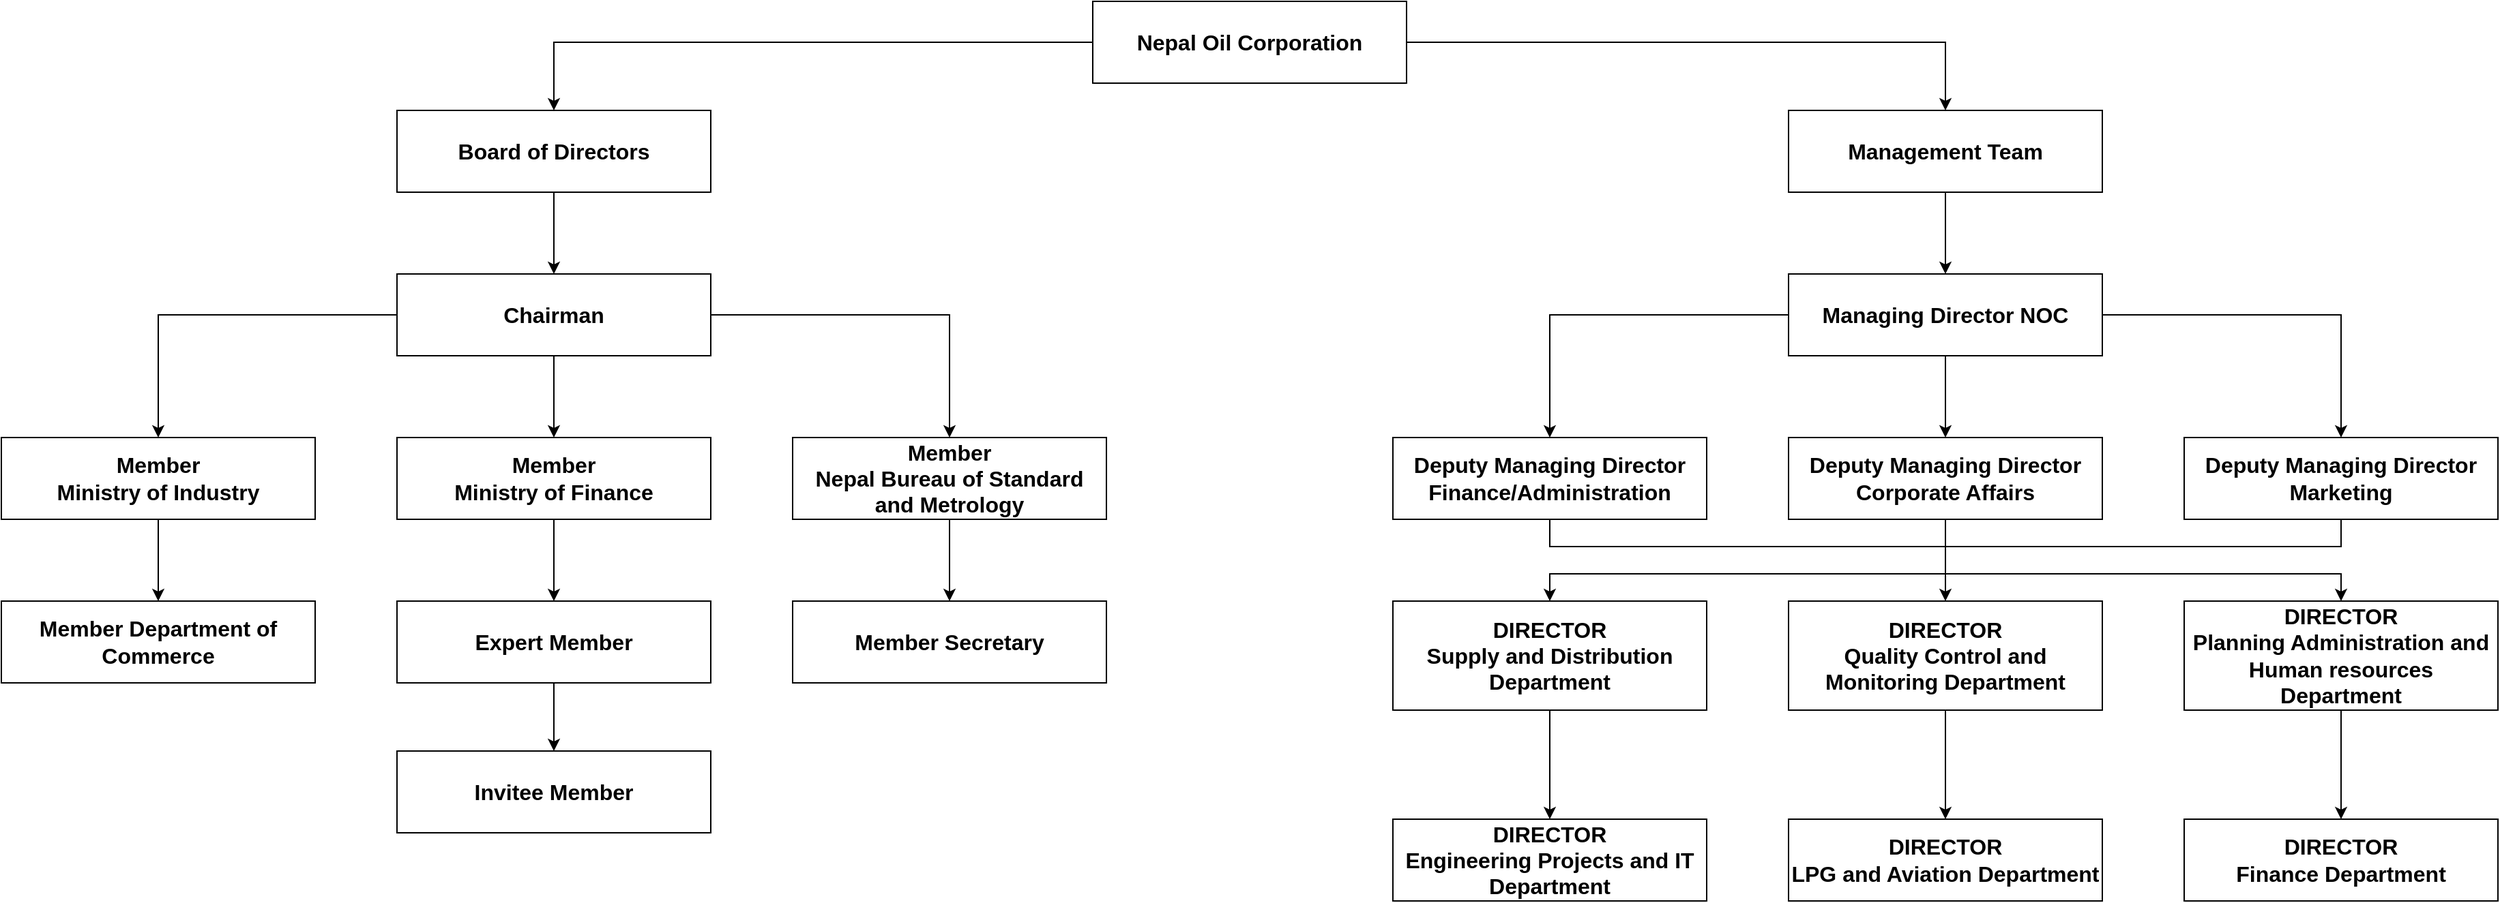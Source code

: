 <mxfile version="24.5.3" type="device">
  <diagram name="Organizational Hierarchy" id="0">
    <mxGraphModel dx="2584" dy="2248" grid="1" gridSize="10" guides="1" tooltips="1" connect="1" arrows="1" fold="1" page="0" pageScale="1" pageWidth="850" pageHeight="1100" math="0" shadow="0">
      <root>
        <mxCell id="0" />
        <mxCell id="1" parent="0" />
        <mxCell id="irtDXfVfJg5i0yZjALqy-66" style="edgeStyle=orthogonalEdgeStyle;rounded=0;orthogonalLoop=1;jettySize=auto;html=1;exitX=0.5;exitY=1;exitDx=0;exitDy=0;entryX=0.5;entryY=0;entryDx=0;entryDy=0;" edge="1" parent="1" source="irtDXfVfJg5i0yZjALqy-5" target="irtDXfVfJg5i0yZjALqy-46">
          <mxGeometry relative="1" as="geometry" />
        </mxCell>
        <mxCell id="irtDXfVfJg5i0yZjALqy-5" value="&lt;font size=&quot;1&quot; style=&quot;&quot;&gt;&lt;b style=&quot;font-size: 16px;&quot;&gt;Board of Directors&lt;/b&gt;&lt;/font&gt;" style="rounded=0;whiteSpace=wrap;html=1;" vertex="1" parent="1">
          <mxGeometry x="140" y="-1040" width="230" height="60" as="geometry" />
        </mxCell>
        <mxCell id="irtDXfVfJg5i0yZjALqy-64" style="edgeStyle=orthogonalEdgeStyle;rounded=0;orthogonalLoop=1;jettySize=auto;html=1;exitX=0;exitY=0.5;exitDx=0;exitDy=0;entryX=0.5;entryY=0;entryDx=0;entryDy=0;" edge="1" parent="1" source="irtDXfVfJg5i0yZjALqy-44" target="irtDXfVfJg5i0yZjALqy-5">
          <mxGeometry relative="1" as="geometry" />
        </mxCell>
        <mxCell id="irtDXfVfJg5i0yZjALqy-65" style="edgeStyle=orthogonalEdgeStyle;rounded=0;orthogonalLoop=1;jettySize=auto;html=1;exitX=1;exitY=0.5;exitDx=0;exitDy=0;entryX=0.5;entryY=0;entryDx=0;entryDy=0;" edge="1" parent="1" source="irtDXfVfJg5i0yZjALqy-44" target="irtDXfVfJg5i0yZjALqy-45">
          <mxGeometry relative="1" as="geometry" />
        </mxCell>
        <mxCell id="irtDXfVfJg5i0yZjALqy-44" value="&lt;font size=&quot;1&quot; style=&quot;&quot;&gt;&lt;b style=&quot;font-size: 16px;&quot;&gt;Nepal Oil Corporation&lt;/b&gt;&lt;/font&gt;" style="rounded=0;whiteSpace=wrap;html=1;" vertex="1" parent="1">
          <mxGeometry x="650" y="-1120" width="230" height="60" as="geometry" />
        </mxCell>
        <mxCell id="irtDXfVfJg5i0yZjALqy-75" style="edgeStyle=orthogonalEdgeStyle;rounded=0;orthogonalLoop=1;jettySize=auto;html=1;exitX=0.5;exitY=1;exitDx=0;exitDy=0;entryX=0.5;entryY=0;entryDx=0;entryDy=0;" edge="1" parent="1" source="irtDXfVfJg5i0yZjALqy-45" target="irtDXfVfJg5i0yZjALqy-47">
          <mxGeometry relative="1" as="geometry" />
        </mxCell>
        <mxCell id="irtDXfVfJg5i0yZjALqy-45" value="&lt;font size=&quot;1&quot; style=&quot;&quot;&gt;&lt;b style=&quot;font-size: 16px;&quot;&gt;Management Team&lt;/b&gt;&lt;/font&gt;" style="rounded=0;whiteSpace=wrap;html=1;" vertex="1" parent="1">
          <mxGeometry x="1160" y="-1040" width="230" height="60" as="geometry" />
        </mxCell>
        <mxCell id="irtDXfVfJg5i0yZjALqy-67" style="edgeStyle=orthogonalEdgeStyle;rounded=0;orthogonalLoop=1;jettySize=auto;html=1;exitX=0;exitY=0.5;exitDx=0;exitDy=0;entryX=0.5;entryY=0;entryDx=0;entryDy=0;" edge="1" parent="1" source="irtDXfVfJg5i0yZjALqy-46" target="irtDXfVfJg5i0yZjALqy-49">
          <mxGeometry relative="1" as="geometry" />
        </mxCell>
        <mxCell id="irtDXfVfJg5i0yZjALqy-68" style="edgeStyle=orthogonalEdgeStyle;rounded=0;orthogonalLoop=1;jettySize=auto;html=1;exitX=0.5;exitY=1;exitDx=0;exitDy=0;entryX=0.5;entryY=0;entryDx=0;entryDy=0;" edge="1" parent="1" source="irtDXfVfJg5i0yZjALqy-46" target="irtDXfVfJg5i0yZjALqy-48">
          <mxGeometry relative="1" as="geometry" />
        </mxCell>
        <mxCell id="irtDXfVfJg5i0yZjALqy-69" style="edgeStyle=orthogonalEdgeStyle;rounded=0;orthogonalLoop=1;jettySize=auto;html=1;exitX=1;exitY=0.5;exitDx=0;exitDy=0;entryX=0.5;entryY=0;entryDx=0;entryDy=0;" edge="1" parent="1" source="irtDXfVfJg5i0yZjALqy-46" target="irtDXfVfJg5i0yZjALqy-50">
          <mxGeometry relative="1" as="geometry" />
        </mxCell>
        <mxCell id="irtDXfVfJg5i0yZjALqy-46" value="&lt;font size=&quot;1&quot; style=&quot;&quot;&gt;&lt;b style=&quot;font-size: 16px;&quot;&gt;Chairman&lt;/b&gt;&lt;/font&gt;" style="rounded=0;whiteSpace=wrap;html=1;" vertex="1" parent="1">
          <mxGeometry x="140" y="-920" width="230" height="60" as="geometry" />
        </mxCell>
        <mxCell id="irtDXfVfJg5i0yZjALqy-76" style="edgeStyle=orthogonalEdgeStyle;rounded=0;orthogonalLoop=1;jettySize=auto;html=1;exitX=0;exitY=0.5;exitDx=0;exitDy=0;entryX=0.5;entryY=0;entryDx=0;entryDy=0;" edge="1" parent="1" source="irtDXfVfJg5i0yZjALqy-47" target="irtDXfVfJg5i0yZjALqy-56">
          <mxGeometry relative="1" as="geometry" />
        </mxCell>
        <mxCell id="irtDXfVfJg5i0yZjALqy-77" style="edgeStyle=orthogonalEdgeStyle;rounded=0;orthogonalLoop=1;jettySize=auto;html=1;exitX=0.5;exitY=1;exitDx=0;exitDy=0;entryX=0.5;entryY=0;entryDx=0;entryDy=0;" edge="1" parent="1" source="irtDXfVfJg5i0yZjALqy-47" target="irtDXfVfJg5i0yZjALqy-55">
          <mxGeometry relative="1" as="geometry" />
        </mxCell>
        <mxCell id="irtDXfVfJg5i0yZjALqy-78" style="edgeStyle=orthogonalEdgeStyle;rounded=0;orthogonalLoop=1;jettySize=auto;html=1;exitX=1;exitY=0.5;exitDx=0;exitDy=0;entryX=0.5;entryY=0;entryDx=0;entryDy=0;" edge="1" parent="1" source="irtDXfVfJg5i0yZjALqy-47" target="irtDXfVfJg5i0yZjALqy-57">
          <mxGeometry relative="1" as="geometry" />
        </mxCell>
        <mxCell id="irtDXfVfJg5i0yZjALqy-47" value="&lt;font size=&quot;1&quot; style=&quot;&quot;&gt;&lt;b style=&quot;font-size: 16px;&quot;&gt;Managing Director NOC&lt;/b&gt;&lt;/font&gt;" style="rounded=0;whiteSpace=wrap;html=1;" vertex="1" parent="1">
          <mxGeometry x="1160" y="-920" width="230" height="60" as="geometry" />
        </mxCell>
        <mxCell id="irtDXfVfJg5i0yZjALqy-71" style="edgeStyle=orthogonalEdgeStyle;rounded=0;orthogonalLoop=1;jettySize=auto;html=1;exitX=0.5;exitY=1;exitDx=0;exitDy=0;entryX=0.5;entryY=0;entryDx=0;entryDy=0;" edge="1" parent="1" source="irtDXfVfJg5i0yZjALqy-48" target="irtDXfVfJg5i0yZjALqy-51">
          <mxGeometry relative="1" as="geometry" />
        </mxCell>
        <mxCell id="irtDXfVfJg5i0yZjALqy-48" value="&lt;font style=&quot;font-size: 16px;&quot;&gt;&lt;b&gt;Member&lt;/b&gt;&lt;/font&gt;&lt;div style=&quot;font-size: 16px;&quot;&gt;&lt;font style=&quot;font-size: 16px;&quot;&gt;&lt;b&gt;Ministry of Finance&lt;/b&gt;&lt;/font&gt;&lt;/div&gt;" style="rounded=0;whiteSpace=wrap;html=1;" vertex="1" parent="1">
          <mxGeometry x="140" y="-800" width="230" height="60" as="geometry" />
        </mxCell>
        <mxCell id="irtDXfVfJg5i0yZjALqy-70" style="edgeStyle=orthogonalEdgeStyle;rounded=0;orthogonalLoop=1;jettySize=auto;html=1;exitX=0.5;exitY=1;exitDx=0;exitDy=0;entryX=0.5;entryY=0;entryDx=0;entryDy=0;" edge="1" parent="1" source="irtDXfVfJg5i0yZjALqy-49" target="irtDXfVfJg5i0yZjALqy-52">
          <mxGeometry relative="1" as="geometry" />
        </mxCell>
        <mxCell id="irtDXfVfJg5i0yZjALqy-49" value="&lt;font style=&quot;font-size: 16px;&quot;&gt;&lt;b&gt;Member&lt;/b&gt;&lt;/font&gt;&lt;div style=&quot;font-size: 16px;&quot;&gt;&lt;font style=&quot;font-size: 16px;&quot;&gt;&lt;b&gt;Ministry of Industry&lt;/b&gt;&lt;/font&gt;&lt;/div&gt;" style="rounded=0;whiteSpace=wrap;html=1;" vertex="1" parent="1">
          <mxGeometry x="-150" y="-800" width="230" height="60" as="geometry" />
        </mxCell>
        <mxCell id="irtDXfVfJg5i0yZjALqy-72" style="edgeStyle=orthogonalEdgeStyle;rounded=0;orthogonalLoop=1;jettySize=auto;html=1;exitX=0.5;exitY=1;exitDx=0;exitDy=0;entryX=0.5;entryY=0;entryDx=0;entryDy=0;" edge="1" parent="1" source="irtDXfVfJg5i0yZjALqy-50" target="irtDXfVfJg5i0yZjALqy-53">
          <mxGeometry relative="1" as="geometry" />
        </mxCell>
        <mxCell id="irtDXfVfJg5i0yZjALqy-50" value="&lt;font style=&quot;font-size: 16px;&quot;&gt;&lt;b&gt;Member&lt;/b&gt;&lt;/font&gt;&lt;div style=&quot;font-size: 16px;&quot;&gt;&lt;font style=&quot;font-size: 16px;&quot;&gt;&lt;b&gt;Nepal Bureau of Standard and Metrology&lt;/b&gt;&lt;/font&gt;&lt;/div&gt;" style="rounded=0;whiteSpace=wrap;html=1;" vertex="1" parent="1">
          <mxGeometry x="430" y="-800" width="230" height="60" as="geometry" />
        </mxCell>
        <mxCell id="irtDXfVfJg5i0yZjALqy-73" style="edgeStyle=orthogonalEdgeStyle;rounded=0;orthogonalLoop=1;jettySize=auto;html=1;exitX=0.5;exitY=1;exitDx=0;exitDy=0;entryX=0.5;entryY=0;entryDx=0;entryDy=0;" edge="1" parent="1" source="irtDXfVfJg5i0yZjALqy-51" target="irtDXfVfJg5i0yZjALqy-54">
          <mxGeometry relative="1" as="geometry" />
        </mxCell>
        <mxCell id="irtDXfVfJg5i0yZjALqy-51" value="&lt;font size=&quot;1&quot; style=&quot;&quot;&gt;&lt;b style=&quot;font-size: 16px;&quot;&gt;Expert Member&lt;/b&gt;&lt;/font&gt;" style="rounded=0;whiteSpace=wrap;html=1;" vertex="1" parent="1">
          <mxGeometry x="140" y="-680" width="230" height="60" as="geometry" />
        </mxCell>
        <mxCell id="irtDXfVfJg5i0yZjALqy-52" value="&lt;font style=&quot;font-size: 16px;&quot;&gt;&lt;b&gt;Member Department of Commerce&lt;/b&gt;&lt;/font&gt;" style="rounded=0;whiteSpace=wrap;html=1;" vertex="1" parent="1">
          <mxGeometry x="-150" y="-680" width="230" height="60" as="geometry" />
        </mxCell>
        <mxCell id="irtDXfVfJg5i0yZjALqy-53" value="&lt;font size=&quot;1&quot; style=&quot;&quot;&gt;&lt;b style=&quot;font-size: 16px;&quot;&gt;Member Secretary&lt;/b&gt;&lt;/font&gt;" style="rounded=0;whiteSpace=wrap;html=1;" vertex="1" parent="1">
          <mxGeometry x="430" y="-680" width="230" height="60" as="geometry" />
        </mxCell>
        <mxCell id="irtDXfVfJg5i0yZjALqy-54" value="&lt;font style=&quot;font-size: 16px;&quot;&gt;&lt;b&gt;Invitee Member&lt;/b&gt;&lt;/font&gt;" style="rounded=0;whiteSpace=wrap;html=1;" vertex="1" parent="1">
          <mxGeometry x="140" y="-570" width="230" height="60" as="geometry" />
        </mxCell>
        <mxCell id="irtDXfVfJg5i0yZjALqy-79" style="edgeStyle=orthogonalEdgeStyle;rounded=0;orthogonalLoop=1;jettySize=auto;html=1;exitX=0.5;exitY=1;exitDx=0;exitDy=0;entryX=0.5;entryY=0;entryDx=0;entryDy=0;" edge="1" parent="1" source="irtDXfVfJg5i0yZjALqy-55" target="irtDXfVfJg5i0yZjALqy-58">
          <mxGeometry relative="1" as="geometry" />
        </mxCell>
        <mxCell id="irtDXfVfJg5i0yZjALqy-55" value="&lt;font size=&quot;1&quot; style=&quot;&quot;&gt;&lt;b style=&quot;font-size: 16px;&quot;&gt;Deputy Managing Director Corporate Affairs&lt;/b&gt;&lt;/font&gt;" style="rounded=0;whiteSpace=wrap;html=1;" vertex="1" parent="1">
          <mxGeometry x="1160" y="-800" width="230" height="60" as="geometry" />
        </mxCell>
        <mxCell id="irtDXfVfJg5i0yZjALqy-56" value="&lt;font size=&quot;1&quot; style=&quot;&quot;&gt;&lt;b style=&quot;font-size: 16px;&quot;&gt;Deputy Managing Director Finance/Administration&lt;/b&gt;&lt;/font&gt;" style="rounded=0;whiteSpace=wrap;html=1;" vertex="1" parent="1">
          <mxGeometry x="870" y="-800" width="230" height="60" as="geometry" />
        </mxCell>
        <mxCell id="irtDXfVfJg5i0yZjALqy-57" value="&lt;font size=&quot;1&quot; style=&quot;&quot;&gt;&lt;b style=&quot;font-size: 16px;&quot;&gt;Deputy Managing Director Marketing&lt;/b&gt;&lt;/font&gt;" style="rounded=0;whiteSpace=wrap;html=1;" vertex="1" parent="1">
          <mxGeometry x="1450" y="-800" width="230" height="60" as="geometry" />
        </mxCell>
        <mxCell id="irtDXfVfJg5i0yZjALqy-81" style="edgeStyle=orthogonalEdgeStyle;rounded=0;orthogonalLoop=1;jettySize=auto;html=1;exitX=0.5;exitY=1;exitDx=0;exitDy=0;entryX=0.5;entryY=0;entryDx=0;entryDy=0;" edge="1" parent="1" source="irtDXfVfJg5i0yZjALqy-58" target="irtDXfVfJg5i0yZjALqy-61">
          <mxGeometry relative="1" as="geometry" />
        </mxCell>
        <mxCell id="irtDXfVfJg5i0yZjALqy-58" value="&lt;b style=&quot;font-size: 16px;&quot;&gt;&lt;font style=&quot;font-size: 16px;&quot;&gt;DIRECTOR&lt;/font&gt;&lt;/b&gt;&lt;div style=&quot;font-size: 16px;&quot;&gt;&lt;b style=&quot;&quot;&gt;&lt;font style=&quot;font-size: 16px;&quot;&gt;Quality Control and Monitoring Department&lt;/font&gt;&lt;/b&gt;&lt;/div&gt;" style="rounded=0;whiteSpace=wrap;html=1;" vertex="1" parent="1">
          <mxGeometry x="1160" y="-680" width="230" height="80" as="geometry" />
        </mxCell>
        <mxCell id="irtDXfVfJg5i0yZjALqy-80" style="edgeStyle=orthogonalEdgeStyle;rounded=0;orthogonalLoop=1;jettySize=auto;html=1;exitX=0.5;exitY=1;exitDx=0;exitDy=0;entryX=0.5;entryY=0;entryDx=0;entryDy=0;" edge="1" parent="1" source="irtDXfVfJg5i0yZjALqy-59" target="irtDXfVfJg5i0yZjALqy-62">
          <mxGeometry relative="1" as="geometry" />
        </mxCell>
        <mxCell id="irtDXfVfJg5i0yZjALqy-59" value="&lt;font style=&quot;font-size: 16px;&quot;&gt;&lt;b&gt;DIRECTOR&lt;/b&gt;&lt;/font&gt;&lt;div style=&quot;font-size: 16px;&quot;&gt;&lt;font style=&quot;font-size: 16px;&quot;&gt;&lt;b&gt;Supply and Distribution Department&lt;/b&gt;&lt;/font&gt;&lt;/div&gt;" style="rounded=0;whiteSpace=wrap;html=1;" vertex="1" parent="1">
          <mxGeometry x="870" y="-680" width="230" height="80" as="geometry" />
        </mxCell>
        <mxCell id="irtDXfVfJg5i0yZjALqy-82" style="edgeStyle=orthogonalEdgeStyle;rounded=0;orthogonalLoop=1;jettySize=auto;html=1;exitX=0.5;exitY=1;exitDx=0;exitDy=0;entryX=0.5;entryY=0;entryDx=0;entryDy=0;" edge="1" parent="1" source="irtDXfVfJg5i0yZjALqy-60" target="irtDXfVfJg5i0yZjALqy-63">
          <mxGeometry relative="1" as="geometry" />
        </mxCell>
        <mxCell id="irtDXfVfJg5i0yZjALqy-60" value="&lt;b style=&quot;font-size: 16px;&quot;&gt;&lt;font style=&quot;font-size: 16px;&quot;&gt;DIRECTOR&lt;/font&gt;&lt;/b&gt;&lt;div style=&quot;font-size: 16px;&quot;&gt;&lt;b style=&quot;&quot;&gt;&lt;font style=&quot;font-size: 16px;&quot;&gt;Planning Administration and Human resources Department&lt;/font&gt;&lt;/b&gt;&lt;/div&gt;" style="rounded=0;whiteSpace=wrap;html=1;" vertex="1" parent="1">
          <mxGeometry x="1450" y="-680" width="230" height="80" as="geometry" />
        </mxCell>
        <mxCell id="irtDXfVfJg5i0yZjALqy-61" value="&lt;b style=&quot;font-size: 16px;&quot;&gt;&lt;font style=&quot;font-size: 16px;&quot;&gt;DIRECTOR&lt;/font&gt;&lt;/b&gt;&lt;div style=&quot;font-size: 16px;&quot;&gt;&lt;b style=&quot;&quot;&gt;&lt;font style=&quot;font-size: 16px;&quot;&gt;LPG and Aviation Department&lt;/font&gt;&lt;/b&gt;&lt;/div&gt;" style="rounded=0;whiteSpace=wrap;html=1;" vertex="1" parent="1">
          <mxGeometry x="1160" y="-520" width="230" height="60" as="geometry" />
        </mxCell>
        <mxCell id="irtDXfVfJg5i0yZjALqy-62" value="&lt;b style=&quot;font-size: 16px;&quot;&gt;&lt;font style=&quot;font-size: 16px;&quot;&gt;DIRECTOR&lt;/font&gt;&lt;/b&gt;&lt;div style=&quot;font-size: 16px;&quot;&gt;&lt;b style=&quot;&quot;&gt;&lt;font style=&quot;font-size: 16px;&quot;&gt;Engineering Projects and IT Department&lt;/font&gt;&lt;/b&gt;&lt;/div&gt;" style="rounded=0;whiteSpace=wrap;html=1;" vertex="1" parent="1">
          <mxGeometry x="870" y="-520" width="230" height="60" as="geometry" />
        </mxCell>
        <mxCell id="irtDXfVfJg5i0yZjALqy-63" value="&lt;b style=&quot;font-size: 16px;&quot;&gt;&lt;font style=&quot;font-size: 16px;&quot;&gt;DIRECTOR&lt;/font&gt;&lt;/b&gt;&lt;div style=&quot;font-size: 16px;&quot;&gt;&lt;b style=&quot;&quot;&gt;&lt;font style=&quot;font-size: 16px;&quot;&gt;Finance Department&lt;/font&gt;&lt;/b&gt;&lt;/div&gt;" style="rounded=0;whiteSpace=wrap;html=1;" vertex="1" parent="1">
          <mxGeometry x="1450" y="-520" width="230" height="60" as="geometry" />
        </mxCell>
        <mxCell id="irtDXfVfJg5i0yZjALqy-83" value="" style="endArrow=none;html=1;rounded=0;exitX=0.5;exitY=1;exitDx=0;exitDy=0;entryX=0.5;entryY=1;entryDx=0;entryDy=0;" edge="1" parent="1" source="irtDXfVfJg5i0yZjALqy-56" target="irtDXfVfJg5i0yZjALqy-57">
          <mxGeometry width="50" height="50" relative="1" as="geometry">
            <mxPoint x="1330" y="-820" as="sourcePoint" />
            <mxPoint x="1580" y="-720" as="targetPoint" />
            <Array as="points">
              <mxPoint x="985" y="-720" />
              <mxPoint x="1565" y="-720" />
            </Array>
          </mxGeometry>
        </mxCell>
        <mxCell id="irtDXfVfJg5i0yZjALqy-85" value="" style="endArrow=classic;startArrow=classic;html=1;rounded=0;exitX=0.5;exitY=0;exitDx=0;exitDy=0;entryX=0.5;entryY=0;entryDx=0;entryDy=0;" edge="1" parent="1" source="irtDXfVfJg5i0yZjALqy-59" target="irtDXfVfJg5i0yZjALqy-60">
          <mxGeometry width="50" height="50" relative="1" as="geometry">
            <mxPoint x="1310" y="-750" as="sourcePoint" />
            <mxPoint x="1570" y="-700" as="targetPoint" />
            <Array as="points">
              <mxPoint x="985" y="-700" />
              <mxPoint x="1565" y="-700" />
            </Array>
          </mxGeometry>
        </mxCell>
      </root>
    </mxGraphModel>
  </diagram>
</mxfile>
